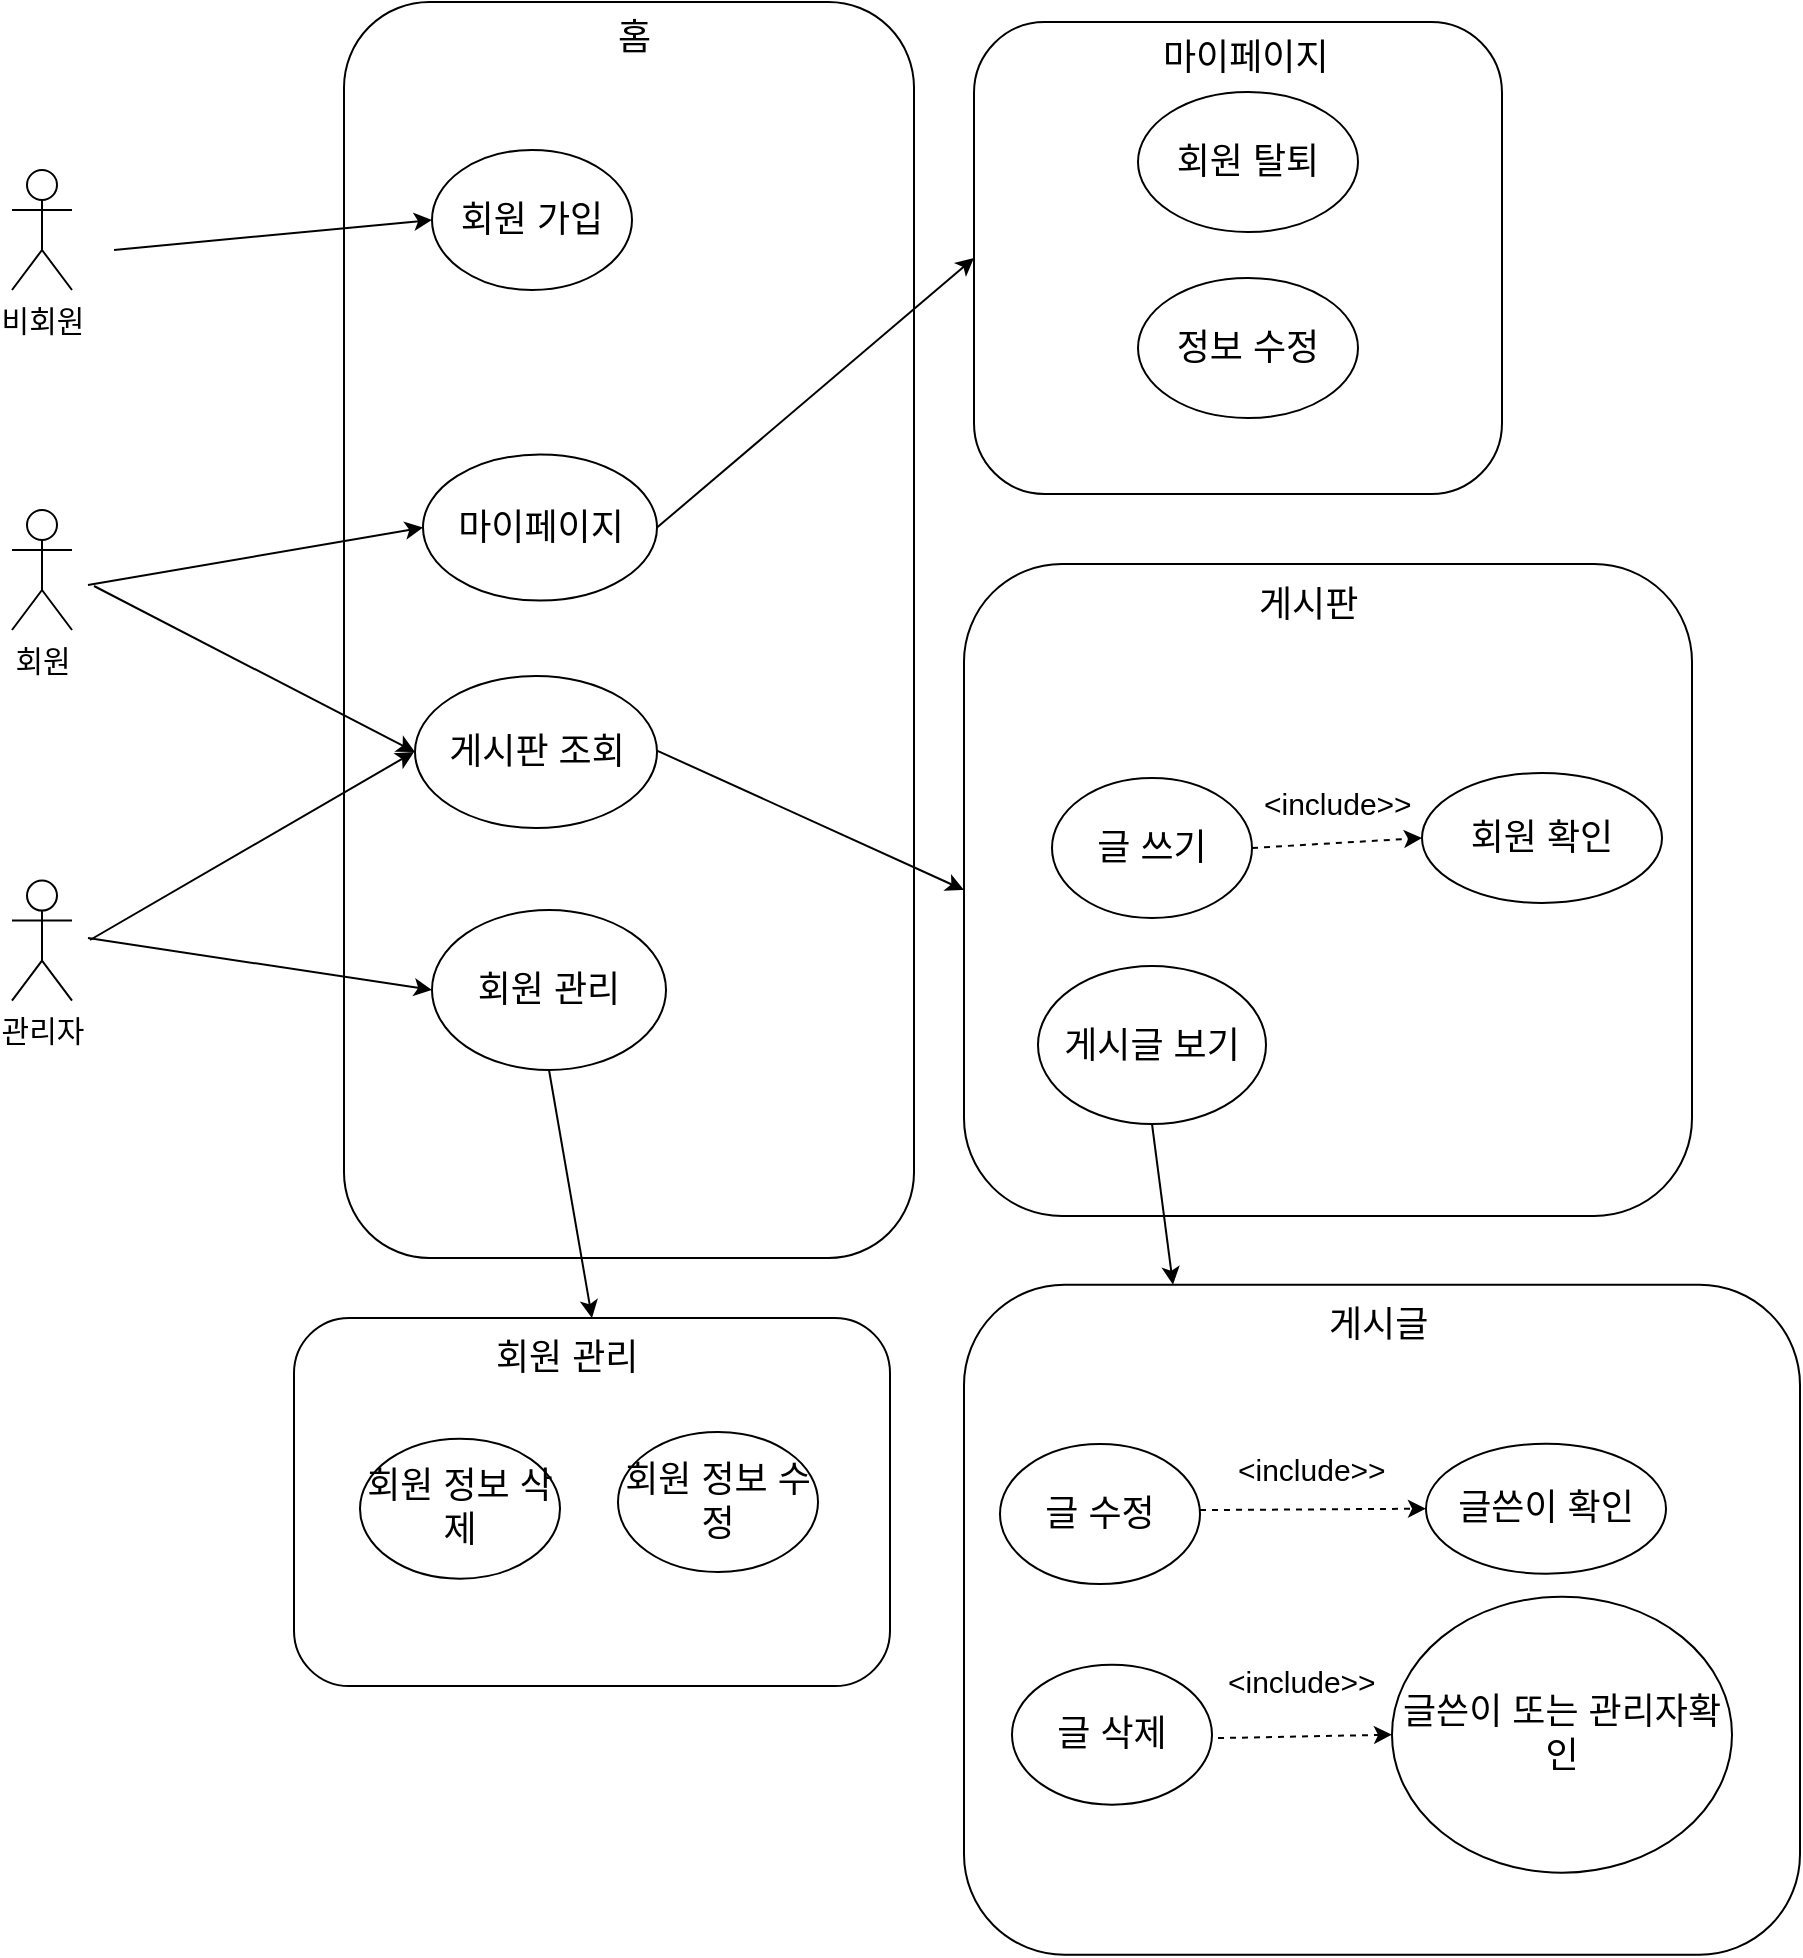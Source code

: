 <mxfile version="14.9.0" type="device"><diagram id="F3qODINuVnrXi4sXq91E" name="Page-1"><mxGraphModel dx="2031" dy="-35" grid="0" gridSize="10" guides="1" tooltips="1" connect="1" arrows="1" fold="1" page="1" pageScale="1" pageWidth="827" pageHeight="1169" math="0" shadow="0"><root><mxCell id="0"/><mxCell id="1" parent="0"/><mxCell id="UbXg9vZgl0UhznJ_pvMh-357" value="&lt;font style=&quot;font-size: 15px&quot;&gt;비회원&lt;/font&gt;" style="shape=umlActor;verticalLabelPosition=bottom;verticalAlign=top;html=1;outlineConnect=0;" vertex="1" parent="1"><mxGeometry x="647" y="1543.996" width="30" height="60" as="geometry"/></mxCell><mxCell id="UbXg9vZgl0UhznJ_pvMh-358" value="&lt;font style=&quot;font-size: 15px&quot;&gt;회원&lt;/font&gt;" style="shape=umlActor;verticalLabelPosition=bottom;verticalAlign=top;html=1;outlineConnect=0;" vertex="1" parent="1"><mxGeometry x="647" y="1713.996" width="30" height="60" as="geometry"/></mxCell><mxCell id="UbXg9vZgl0UhznJ_pvMh-359" value="&lt;font style=&quot;font-size: 15px&quot;&gt;관리자&lt;/font&gt;" style="shape=umlActor;verticalLabelPosition=bottom;verticalAlign=top;html=1;outlineConnect=0;" vertex="1" parent="1"><mxGeometry x="647" y="1899.286" width="30" height="60" as="geometry"/></mxCell><mxCell id="UbXg9vZgl0UhznJ_pvMh-394" value="" style="rounded=1;whiteSpace=wrap;html=1;" vertex="1" parent="1"><mxGeometry x="813" y="1460" width="285" height="628" as="geometry"/></mxCell><mxCell id="UbXg9vZgl0UhznJ_pvMh-395" value="홈" style="text;strokeColor=none;fillColor=none;align=left;verticalAlign=top;spacingLeft=4;spacingRight=4;overflow=hidden;rotatable=0;points=[[0,0.5],[1,0.5]];portConstraint=eastwest;fontSize=18;" vertex="1" parent="1"><mxGeometry x="944" y="1460" width="35" height="40" as="geometry"/></mxCell><mxCell id="UbXg9vZgl0UhznJ_pvMh-396" value="" style="rounded=1;whiteSpace=wrap;html=1;" vertex="1" parent="1"><mxGeometry x="1123" y="1741" width="364" height="326" as="geometry"/></mxCell><mxCell id="UbXg9vZgl0UhznJ_pvMh-397" value="게시판" style="text;strokeColor=none;fillColor=none;align=left;verticalAlign=top;spacingLeft=4;spacingRight=4;overflow=hidden;rotatable=0;points=[[0,0.5],[1,0.5]];portConstraint=eastwest;fontSize=18;" vertex="1" parent="1"><mxGeometry x="1264.5" y="1743.286" width="65" height="40" as="geometry"/></mxCell><mxCell id="UbXg9vZgl0UhznJ_pvMh-398" value="" style="rounded=1;whiteSpace=wrap;html=1;" vertex="1" parent="1"><mxGeometry x="788" y="2118" width="298" height="184" as="geometry"/></mxCell><mxCell id="UbXg9vZgl0UhznJ_pvMh-399" value="회원 관리" style="text;strokeColor=none;fillColor=none;align=left;verticalAlign=top;spacingLeft=4;spacingRight=4;overflow=hidden;rotatable=0;points=[[0,0.5],[1,0.5]];portConstraint=eastwest;fontSize=18;" vertex="1" parent="1"><mxGeometry x="883" y="2120" width="96" height="38.71" as="geometry"/></mxCell><mxCell id="UbXg9vZgl0UhznJ_pvMh-400" value="" style="rounded=1;whiteSpace=wrap;html=1;" vertex="1" parent="1"><mxGeometry x="1128" y="1470" width="264" height="236" as="geometry"/></mxCell><mxCell id="UbXg9vZgl0UhznJ_pvMh-401" value="마이페이지" style="text;strokeColor=none;fillColor=none;align=left;verticalAlign=top;spacingLeft=4;spacingRight=4;overflow=hidden;rotatable=0;points=[[0,0.5],[1,0.5]];portConstraint=eastwest;fontSize=18;" vertex="1" parent="1"><mxGeometry x="1216.5" y="1470" width="113" height="38.71" as="geometry"/></mxCell><mxCell id="UbXg9vZgl0UhznJ_pvMh-402" value="" style="rounded=1;whiteSpace=wrap;html=1;" vertex="1" parent="1"><mxGeometry x="1123" y="2101.34" width="418" height="335" as="geometry"/></mxCell><mxCell id="UbXg9vZgl0UhznJ_pvMh-365" value="회원 가입" style="ellipse;whiteSpace=wrap;html=1;fontSize=18;" vertex="1" parent="1"><mxGeometry x="857" y="1533.996" width="100" height="70" as="geometry"/></mxCell><mxCell id="UbXg9vZgl0UhznJ_pvMh-363" value="마이페이지" style="ellipse;whiteSpace=wrap;html=1;fontSize=18;" vertex="1" parent="1"><mxGeometry x="852.5" y="1686.29" width="117" height="73" as="geometry"/></mxCell><mxCell id="UbXg9vZgl0UhznJ_pvMh-368" value="회원 관리" style="ellipse;whiteSpace=wrap;html=1;fontSize=18;" vertex="1" parent="1"><mxGeometry x="857" y="1914" width="117" height="80" as="geometry"/></mxCell><mxCell id="UbXg9vZgl0UhznJ_pvMh-389" value="회원 정보 삭제" style="ellipse;whiteSpace=wrap;html=1;fontSize=18;" vertex="1" parent="1"><mxGeometry x="821" y="2178.336" width="100" height="70" as="geometry"/></mxCell><mxCell id="UbXg9vZgl0UhznJ_pvMh-388" value="회원 정보 수정" style="ellipse;whiteSpace=wrap;html=1;fontSize=18;" vertex="1" parent="1"><mxGeometry x="950" y="2174.996" width="100" height="70" as="geometry"/></mxCell><mxCell id="UbXg9vZgl0UhznJ_pvMh-404" value="게시판 조회" style="ellipse;whiteSpace=wrap;html=1;fontSize=18;" vertex="1" parent="1"><mxGeometry x="848.5" y="1797" width="121" height="76" as="geometry"/></mxCell><mxCell id="UbXg9vZgl0UhznJ_pvMh-377" value="회원 탈퇴" style="ellipse;whiteSpace=wrap;html=1;fontSize=18;" vertex="1" parent="1"><mxGeometry x="1210" y="1504.996" width="110" height="70" as="geometry"/></mxCell><mxCell id="UbXg9vZgl0UhznJ_pvMh-405" value="정보 수정" style="ellipse;whiteSpace=wrap;html=1;fontSize=18;" vertex="1" parent="1"><mxGeometry x="1210" y="1597.996" width="110" height="70" as="geometry"/></mxCell><mxCell id="UbXg9vZgl0UhznJ_pvMh-406" value="글 쓰기" style="ellipse;whiteSpace=wrap;html=1;fontSize=18;" vertex="1" parent="1"><mxGeometry x="1167" y="1847.996" width="100" height="70" as="geometry"/></mxCell><mxCell id="UbXg9vZgl0UhznJ_pvMh-409" value="" style="endArrow=classic;html=1;entryX=0;entryY=0.5;entryDx=0;entryDy=0;" edge="1" parent="1" target="UbXg9vZgl0UhznJ_pvMh-365"><mxGeometry width="50" height="50" relative="1" as="geometry"><mxPoint x="698" y="1584" as="sourcePoint"/><mxPoint x="748" y="1534" as="targetPoint"/></mxGeometry></mxCell><mxCell id="UbXg9vZgl0UhznJ_pvMh-418" value="" style="endArrow=classic;html=1;entryX=0;entryY=0.5;entryDx=0;entryDy=0;" edge="1" parent="1" target="UbXg9vZgl0UhznJ_pvMh-363"><mxGeometry width="50" height="50" relative="1" as="geometry"><mxPoint x="685" y="1751.5" as="sourcePoint"/><mxPoint x="844.0" y="1736.496" as="targetPoint"/></mxGeometry></mxCell><mxCell id="UbXg9vZgl0UhznJ_pvMh-419" value="" style="endArrow=classic;html=1;entryX=0;entryY=0.5;entryDx=0;entryDy=0;" edge="1" parent="1" target="UbXg9vZgl0UhznJ_pvMh-404"><mxGeometry width="50" height="50" relative="1" as="geometry"><mxPoint x="688" y="1752" as="sourcePoint"/><mxPoint x="851.5" y="1734.29" as="targetPoint"/></mxGeometry></mxCell><mxCell id="UbXg9vZgl0UhznJ_pvMh-420" value="" style="endArrow=classic;html=1;entryX=0;entryY=0.5;entryDx=0;entryDy=0;" edge="1" parent="1" target="UbXg9vZgl0UhznJ_pvMh-368"><mxGeometry width="50" height="50" relative="1" as="geometry"><mxPoint x="685" y="1928" as="sourcePoint"/><mxPoint x="848.5" y="1899.29" as="targetPoint"/></mxGeometry></mxCell><mxCell id="UbXg9vZgl0UhznJ_pvMh-421" value="" style="endArrow=classic;html=1;" edge="1" parent="1"><mxGeometry width="50" height="50" relative="1" as="geometry"><mxPoint x="686" y="1929" as="sourcePoint"/><mxPoint x="848" y="1835" as="targetPoint"/></mxGeometry></mxCell><mxCell id="UbXg9vZgl0UhznJ_pvMh-424" value="" style="endArrow=classic;html=1;entryX=0;entryY=0.5;entryDx=0;entryDy=0;" edge="1" parent="1" target="UbXg9vZgl0UhznJ_pvMh-396"><mxGeometry width="50" height="50" relative="1" as="geometry"><mxPoint x="969.5" y="1834.29" as="sourcePoint"/><mxPoint x="1130.0" y="1917.29" as="targetPoint"/></mxGeometry></mxCell><mxCell id="UbXg9vZgl0UhznJ_pvMh-425" value="회원 확인" style="ellipse;whiteSpace=wrap;html=1;fontSize=18;" vertex="1" parent="1"><mxGeometry x="1352" y="1845.496" width="120" height="65" as="geometry"/></mxCell><mxCell id="UbXg9vZgl0UhznJ_pvMh-426" value="" style="endArrow=classic;html=1;fontSize=18;dashed=1;entryX=0;entryY=0.5;entryDx=0;entryDy=0;exitX=1;exitY=0.5;exitDx=0;exitDy=0;" edge="1" parent="1" source="UbXg9vZgl0UhznJ_pvMh-406" target="UbXg9vZgl0UhznJ_pvMh-425"><mxGeometry width="50" height="50" relative="1" as="geometry"><mxPoint x="1233" y="1828.906" as="sourcePoint"/><mxPoint x="1341.909" y="1788.998" as="targetPoint"/></mxGeometry></mxCell><mxCell id="UbXg9vZgl0UhznJ_pvMh-427" value="" style="endArrow=classic;html=1;fontSize=18;dashed=1;entryX=0;entryY=0.5;entryDx=0;entryDy=0;" edge="1" parent="1" target="UbXg9vZgl0UhznJ_pvMh-435"><mxGeometry width="50" height="50" relative="1" as="geometry"><mxPoint x="1241" y="2214.05" as="sourcePoint"/><mxPoint x="1344" y="2277.546" as="targetPoint"/></mxGeometry></mxCell><mxCell id="UbXg9vZgl0UhznJ_pvMh-428" value="" style="endArrow=classic;html=1;fontSize=18;dashed=1;entryX=0;entryY=0.5;entryDx=0;entryDy=0;" edge="1" parent="1" target="UbXg9vZgl0UhznJ_pvMh-446"><mxGeometry width="50" height="50" relative="1" as="geometry"><mxPoint x="1250" y="2328.05" as="sourcePoint"/><mxPoint x="1344" y="2277.546" as="targetPoint"/></mxGeometry></mxCell><mxCell id="UbXg9vZgl0UhznJ_pvMh-387" value="&lt;include&gt;&gt;" style="text;strokeColor=none;fillColor=none;align=left;verticalAlign=top;spacingLeft=4;spacingRight=4;overflow=hidden;rotatable=0;points=[[0,0.5],[1,0.5]];portConstraint=eastwest;fontSize=15;" vertex="1" parent="1"><mxGeometry x="1267" y="1845.5" width="88" height="36" as="geometry"/></mxCell><mxCell id="UbXg9vZgl0UhznJ_pvMh-432" value="" style="endArrow=classic;html=1;entryX=0.5;entryY=0;entryDx=0;entryDy=0;exitX=0.5;exitY=1;exitDx=0;exitDy=0;" edge="1" parent="1" source="UbXg9vZgl0UhznJ_pvMh-368" target="UbXg9vZgl0UhznJ_pvMh-398"><mxGeometry width="50" height="50" relative="1" as="geometry"><mxPoint x="952" y="1978" as="sourcePoint"/><mxPoint x="1105.5" y="2075" as="targetPoint"/></mxGeometry></mxCell><mxCell id="UbXg9vZgl0UhznJ_pvMh-435" value="글쓴이 확인" style="ellipse;whiteSpace=wrap;html=1;fontSize=18;" vertex="1" parent="1"><mxGeometry x="1354" y="2180.836" width="120" height="65" as="geometry"/></mxCell><mxCell id="UbXg9vZgl0UhznJ_pvMh-436" value="&lt;include&gt;&gt;" style="text;strokeColor=none;fillColor=none;align=left;verticalAlign=top;spacingLeft=4;spacingRight=4;overflow=hidden;rotatable=0;points=[[0,0.5],[1,0.5]];portConstraint=eastwest;fontSize=15;" vertex="1" parent="1"><mxGeometry x="1254" y="2178.34" width="88" height="36" as="geometry"/></mxCell><mxCell id="UbXg9vZgl0UhznJ_pvMh-437" value="&lt;include&gt;&gt;" style="text;strokeColor=none;fillColor=none;align=left;verticalAlign=top;spacingLeft=4;spacingRight=4;overflow=hidden;rotatable=0;points=[[0,0.5],[1,0.5]];portConstraint=eastwest;fontSize=15;" vertex="1" parent="1"><mxGeometry x="1249" y="2284.34" width="88" height="37" as="geometry"/></mxCell><mxCell id="UbXg9vZgl0UhznJ_pvMh-439" value="게시글 보기" style="ellipse;whiteSpace=wrap;html=1;fontSize=18;" vertex="1" parent="1"><mxGeometry x="1160" y="1942" width="114" height="79" as="geometry"/></mxCell><mxCell id="UbXg9vZgl0UhznJ_pvMh-440" value="" style="endArrow=classic;html=1;exitX=1;exitY=0.5;exitDx=0;exitDy=0;entryX=0;entryY=0.5;entryDx=0;entryDy=0;" edge="1" parent="1" source="UbXg9vZgl0UhznJ_pvMh-363" target="UbXg9vZgl0UhznJ_pvMh-400"><mxGeometry width="50" height="50" relative="1" as="geometry"><mxPoint x="972" y="1724.29" as="sourcePoint"/><mxPoint x="1134" y="1630.29" as="targetPoint"/></mxGeometry></mxCell><mxCell id="UbXg9vZgl0UhznJ_pvMh-441" value="" style="endArrow=classic;html=1;entryX=0.25;entryY=0;entryDx=0;entryDy=0;exitX=0.5;exitY=1;exitDx=0;exitDy=0;" edge="1" parent="1" source="UbXg9vZgl0UhznJ_pvMh-439" target="UbXg9vZgl0UhznJ_pvMh-402"><mxGeometry width="50" height="50" relative="1" as="geometry"><mxPoint x="1429.0" y="1978" as="sourcePoint"/><mxPoint x="1732" y="2047.71" as="targetPoint"/></mxGeometry></mxCell><mxCell id="UbXg9vZgl0UhznJ_pvMh-442" value="글 삭제" style="ellipse;whiteSpace=wrap;html=1;fontSize=18;" vertex="1" parent="1"><mxGeometry x="1147" y="2291.336" width="100" height="70" as="geometry"/></mxCell><mxCell id="UbXg9vZgl0UhznJ_pvMh-443" value="글 수정" style="ellipse;whiteSpace=wrap;html=1;fontSize=18;" vertex="1" parent="1"><mxGeometry x="1141" y="2181.046" width="100" height="70" as="geometry"/></mxCell><mxCell id="UbXg9vZgl0UhznJ_pvMh-444" value="게시글" style="text;strokeColor=none;fillColor=none;align=left;verticalAlign=top;spacingLeft=4;spacingRight=4;overflow=hidden;rotatable=0;points=[[0,0.5],[1,0.5]];portConstraint=eastwest;fontSize=18;" vertex="1" parent="1"><mxGeometry x="1299.5" y="2103.336" width="65" height="40" as="geometry"/></mxCell><mxCell id="UbXg9vZgl0UhznJ_pvMh-446" value="글쓴이 또는 관리자확인" style="ellipse;whiteSpace=wrap;html=1;fontSize=18;" vertex="1" parent="1"><mxGeometry x="1337" y="2257.34" width="170" height="138" as="geometry"/></mxCell></root></mxGraphModel></diagram></mxfile>